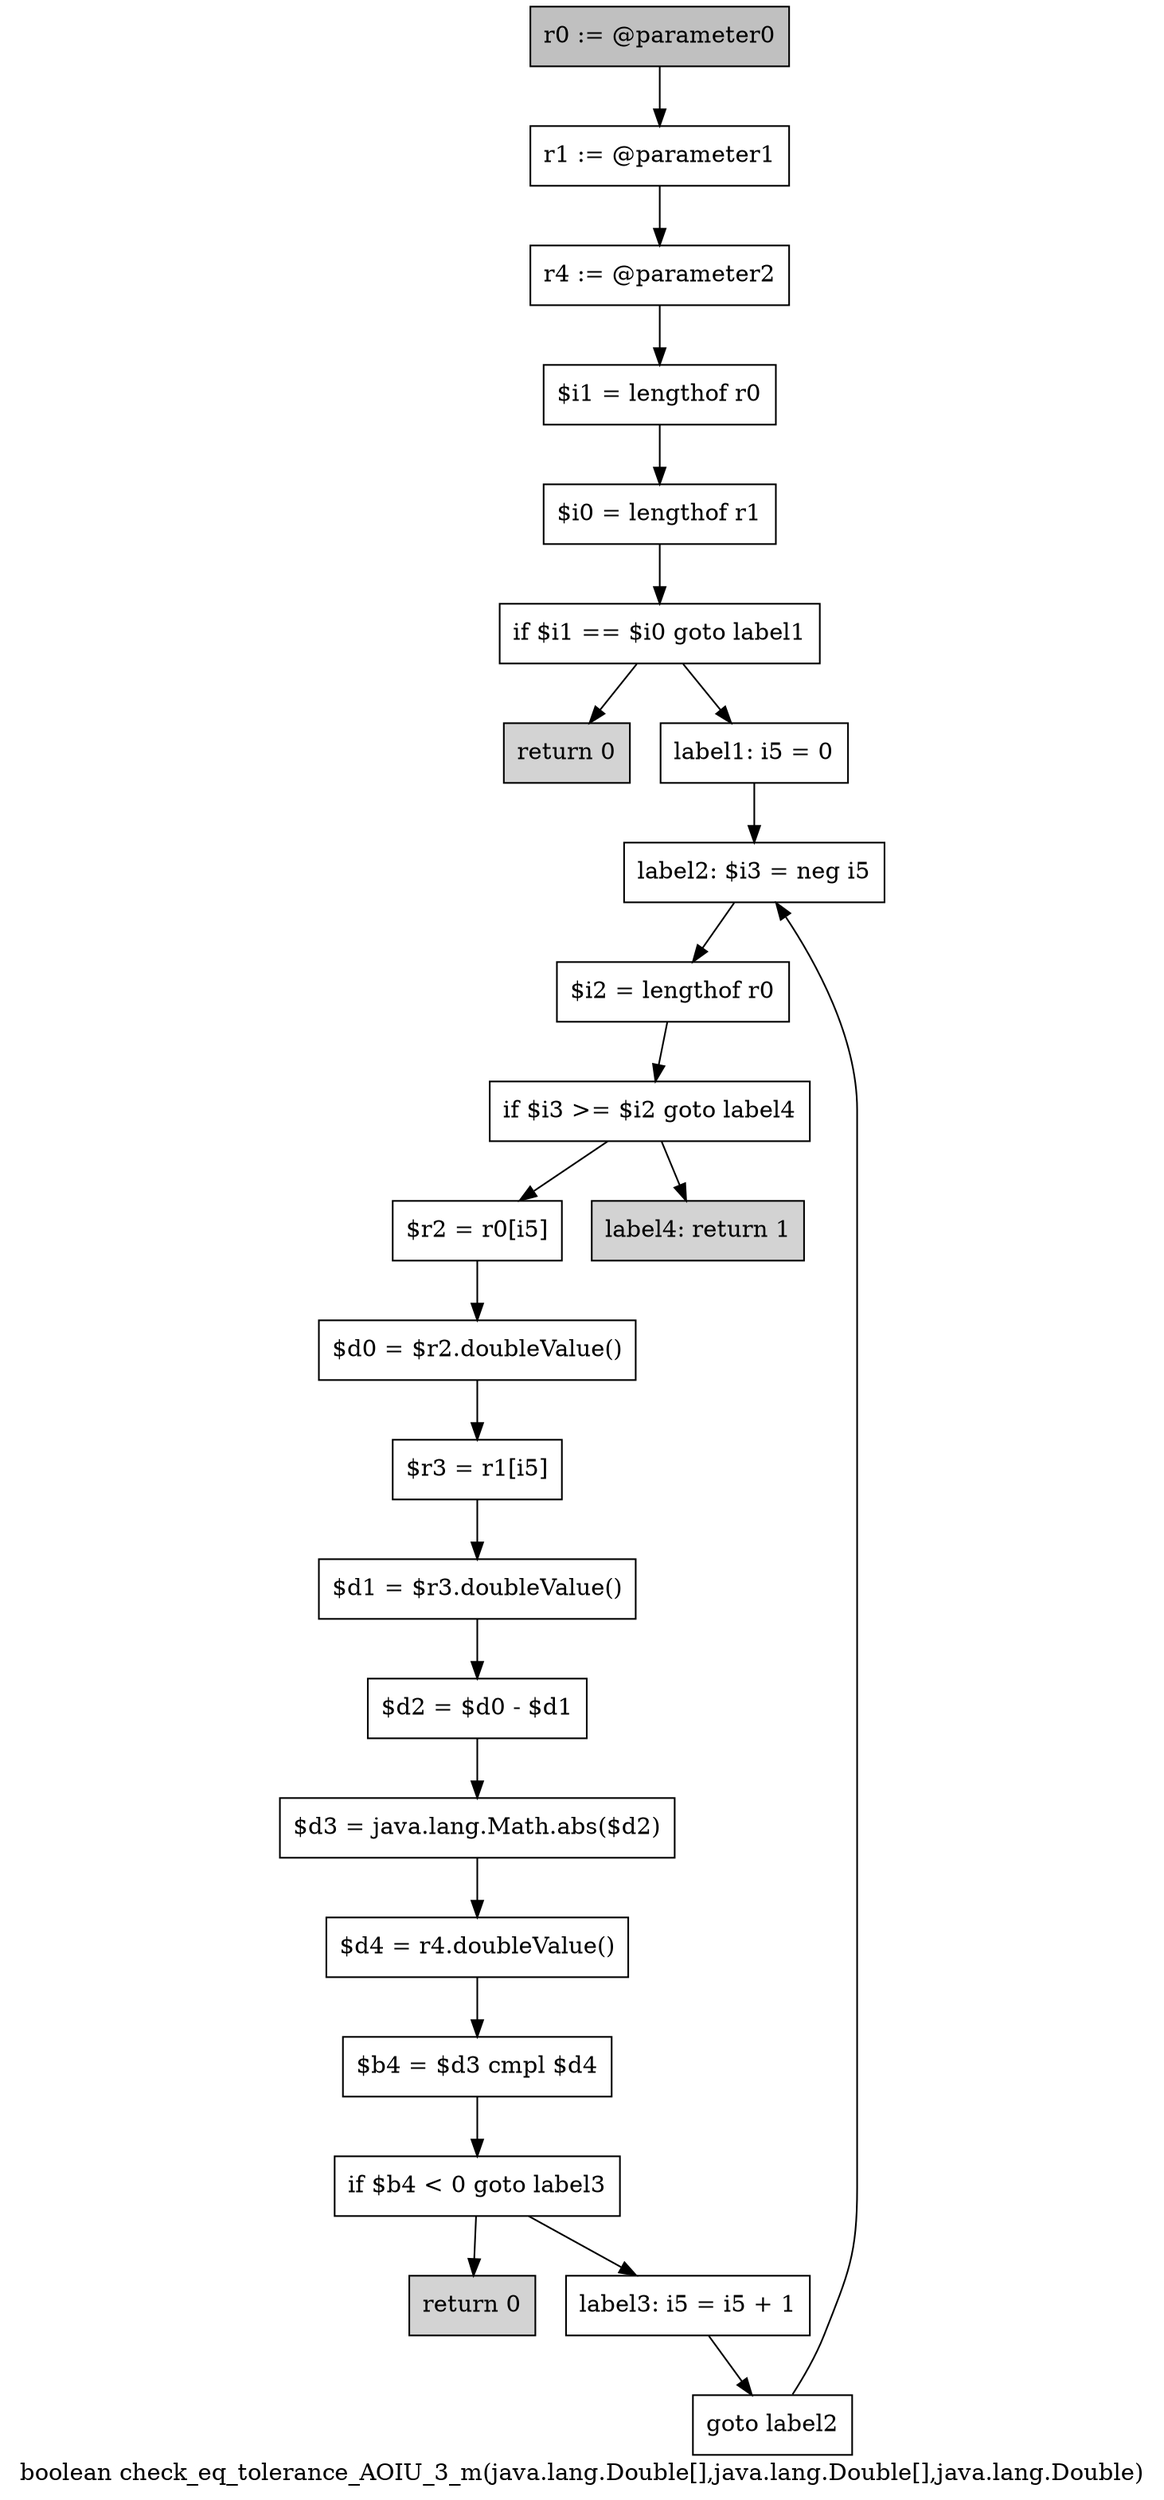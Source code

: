 digraph "boolean check_eq_tolerance_AOIU_3_m(java.lang.Double[],java.lang.Double[],java.lang.Double)" {
    label="boolean check_eq_tolerance_AOIU_3_m(java.lang.Double[],java.lang.Double[],java.lang.Double)";
    node [shape=box];
    "0" [style=filled,fillcolor=gray,label="r0 := @parameter0",];
    "1" [label="r1 := @parameter1",];
    "0"->"1";
    "2" [label="r4 := @parameter2",];
    "1"->"2";
    "3" [label="$i1 = lengthof r0",];
    "2"->"3";
    "4" [label="$i0 = lengthof r1",];
    "3"->"4";
    "5" [label="if $i1 == $i0 goto label1",];
    "4"->"5";
    "6" [style=filled,fillcolor=lightgray,label="return 0",];
    "5"->"6";
    "7" [label="label1: i5 = 0",];
    "5"->"7";
    "8" [label="label2: $i3 = neg i5",];
    "7"->"8";
    "9" [label="$i2 = lengthof r0",];
    "8"->"9";
    "10" [label="if $i3 >= $i2 goto label4",];
    "9"->"10";
    "11" [label="$r2 = r0[i5]",];
    "10"->"11";
    "23" [style=filled,fillcolor=lightgray,label="label4: return 1",];
    "10"->"23";
    "12" [label="$d0 = $r2.doubleValue()",];
    "11"->"12";
    "13" [label="$r3 = r1[i5]",];
    "12"->"13";
    "14" [label="$d1 = $r3.doubleValue()",];
    "13"->"14";
    "15" [label="$d2 = $d0 - $d1",];
    "14"->"15";
    "16" [label="$d3 = java.lang.Math.abs($d2)",];
    "15"->"16";
    "17" [label="$d4 = r4.doubleValue()",];
    "16"->"17";
    "18" [label="$b4 = $d3 cmpl $d4",];
    "17"->"18";
    "19" [label="if $b4 < 0 goto label3",];
    "18"->"19";
    "20" [style=filled,fillcolor=lightgray,label="return 0",];
    "19"->"20";
    "21" [label="label3: i5 = i5 + 1",];
    "19"->"21";
    "22" [label="goto label2",];
    "21"->"22";
    "22"->"8";
}
